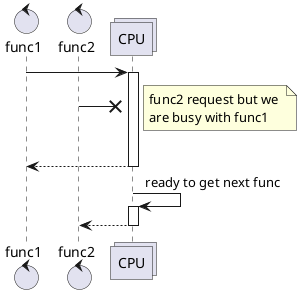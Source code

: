 @startuml
control func1
control func2
collections CPU

func1 -> CPU
activate CPU
func2 ->x CPU
note right: func2 request but we \nare busy with func1
|||
CPU --> func1
deactivate CPU
CPU -> CPU: ready to get next func
activate CPU
CPU --> func2
deactivate CPU
@enduml